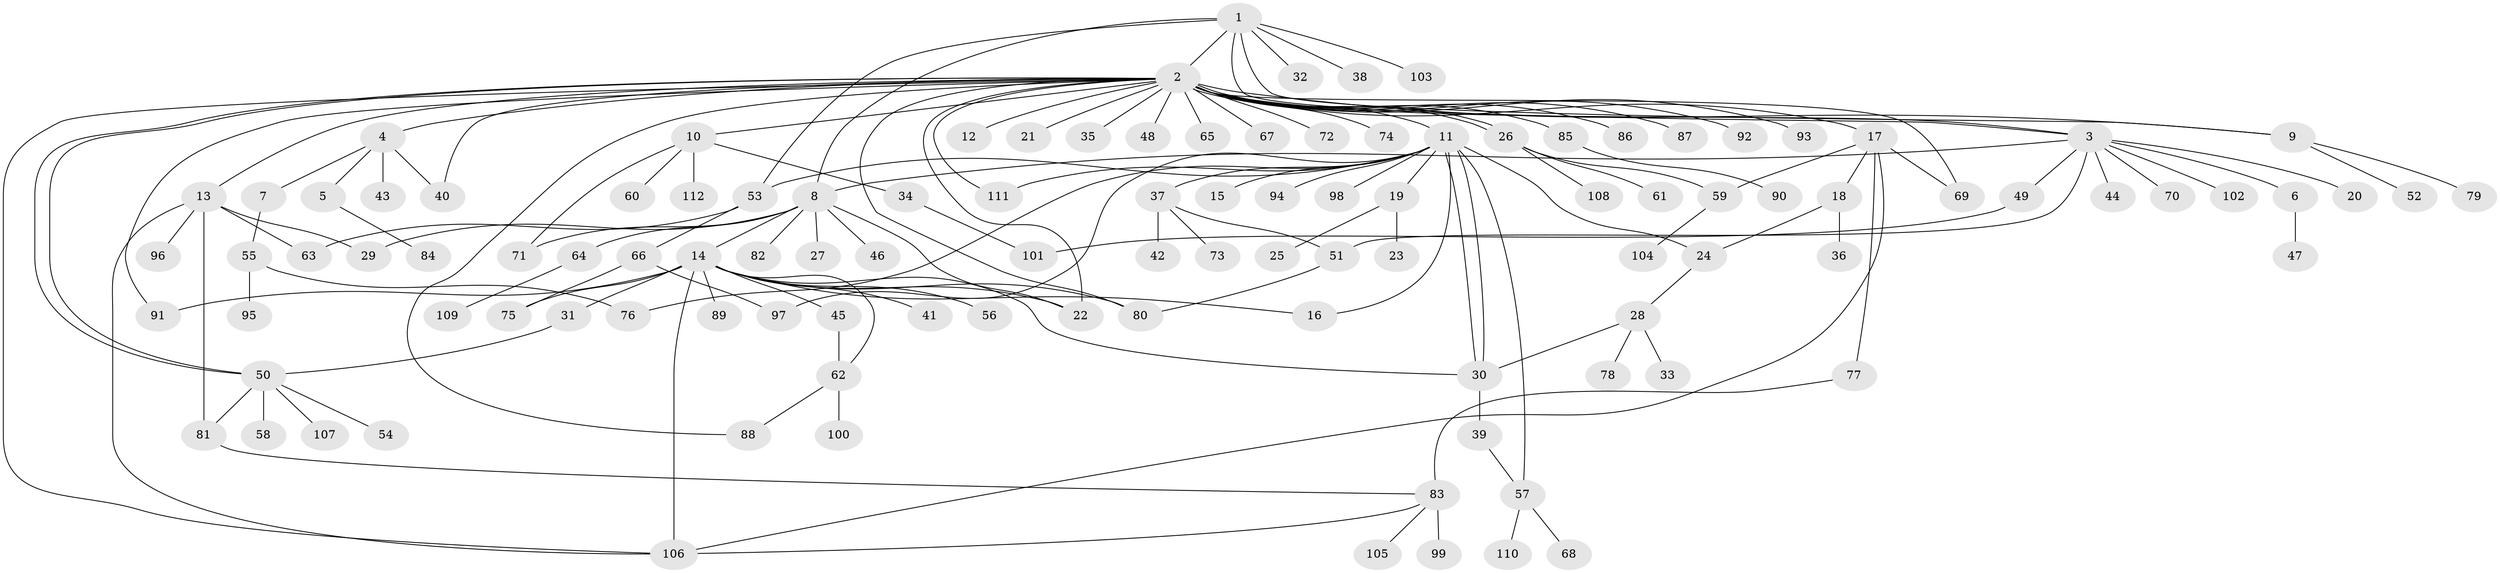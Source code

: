 // coarse degree distribution, {7: 0.011363636363636364, 32: 0.011363636363636364, 11: 0.011363636363636364, 4: 0.07954545454545454, 1: 0.5681818181818182, 2: 0.13636363636363635, 3: 0.09090909090909091, 9: 0.011363636363636364, 5: 0.022727272727272728, 14: 0.011363636363636364, 6: 0.022727272727272728, 15: 0.011363636363636364, 8: 0.011363636363636364}
// Generated by graph-tools (version 1.1) at 2025/51/02/27/25 19:51:56]
// undirected, 112 vertices, 149 edges
graph export_dot {
graph [start="1"]
  node [color=gray90,style=filled];
  1;
  2;
  3;
  4;
  5;
  6;
  7;
  8;
  9;
  10;
  11;
  12;
  13;
  14;
  15;
  16;
  17;
  18;
  19;
  20;
  21;
  22;
  23;
  24;
  25;
  26;
  27;
  28;
  29;
  30;
  31;
  32;
  33;
  34;
  35;
  36;
  37;
  38;
  39;
  40;
  41;
  42;
  43;
  44;
  45;
  46;
  47;
  48;
  49;
  50;
  51;
  52;
  53;
  54;
  55;
  56;
  57;
  58;
  59;
  60;
  61;
  62;
  63;
  64;
  65;
  66;
  67;
  68;
  69;
  70;
  71;
  72;
  73;
  74;
  75;
  76;
  77;
  78;
  79;
  80;
  81;
  82;
  83;
  84;
  85;
  86;
  87;
  88;
  89;
  90;
  91;
  92;
  93;
  94;
  95;
  96;
  97;
  98;
  99;
  100;
  101;
  102;
  103;
  104;
  105;
  106;
  107;
  108;
  109;
  110;
  111;
  112;
  1 -- 2;
  1 -- 3;
  1 -- 8;
  1 -- 9;
  1 -- 32;
  1 -- 38;
  1 -- 53;
  1 -- 103;
  2 -- 3;
  2 -- 4;
  2 -- 9;
  2 -- 10;
  2 -- 11;
  2 -- 12;
  2 -- 13;
  2 -- 17;
  2 -- 21;
  2 -- 22;
  2 -- 26;
  2 -- 26;
  2 -- 35;
  2 -- 40;
  2 -- 48;
  2 -- 50;
  2 -- 50;
  2 -- 65;
  2 -- 67;
  2 -- 69;
  2 -- 72;
  2 -- 74;
  2 -- 80;
  2 -- 85;
  2 -- 86;
  2 -- 87;
  2 -- 88;
  2 -- 91;
  2 -- 92;
  2 -- 93;
  2 -- 106;
  2 -- 111;
  3 -- 6;
  3 -- 8;
  3 -- 20;
  3 -- 44;
  3 -- 49;
  3 -- 51;
  3 -- 70;
  3 -- 102;
  4 -- 5;
  4 -- 7;
  4 -- 40;
  4 -- 43;
  5 -- 84;
  6 -- 47;
  7 -- 55;
  8 -- 14;
  8 -- 22;
  8 -- 27;
  8 -- 29;
  8 -- 46;
  8 -- 64;
  8 -- 71;
  8 -- 82;
  9 -- 52;
  9 -- 79;
  10 -- 34;
  10 -- 60;
  10 -- 71;
  10 -- 112;
  11 -- 15;
  11 -- 16;
  11 -- 19;
  11 -- 24;
  11 -- 30;
  11 -- 30;
  11 -- 37;
  11 -- 53;
  11 -- 57;
  11 -- 76;
  11 -- 94;
  11 -- 97;
  11 -- 98;
  11 -- 111;
  13 -- 29;
  13 -- 63;
  13 -- 81;
  13 -- 96;
  13 -- 106;
  14 -- 16;
  14 -- 22;
  14 -- 30;
  14 -- 31;
  14 -- 41;
  14 -- 45;
  14 -- 56;
  14 -- 62;
  14 -- 75;
  14 -- 80;
  14 -- 89;
  14 -- 91;
  14 -- 106;
  17 -- 18;
  17 -- 59;
  17 -- 69;
  17 -- 77;
  17 -- 106;
  18 -- 24;
  18 -- 36;
  19 -- 23;
  19 -- 25;
  24 -- 28;
  26 -- 59;
  26 -- 61;
  26 -- 108;
  28 -- 30;
  28 -- 33;
  28 -- 78;
  30 -- 39;
  31 -- 50;
  34 -- 101;
  37 -- 42;
  37 -- 51;
  37 -- 73;
  39 -- 57;
  45 -- 62;
  49 -- 101;
  50 -- 54;
  50 -- 58;
  50 -- 81;
  50 -- 107;
  51 -- 80;
  53 -- 63;
  53 -- 66;
  55 -- 76;
  55 -- 95;
  57 -- 68;
  57 -- 110;
  59 -- 104;
  62 -- 88;
  62 -- 100;
  64 -- 109;
  66 -- 75;
  66 -- 97;
  77 -- 83;
  81 -- 83;
  83 -- 99;
  83 -- 105;
  83 -- 106;
  85 -- 90;
}
